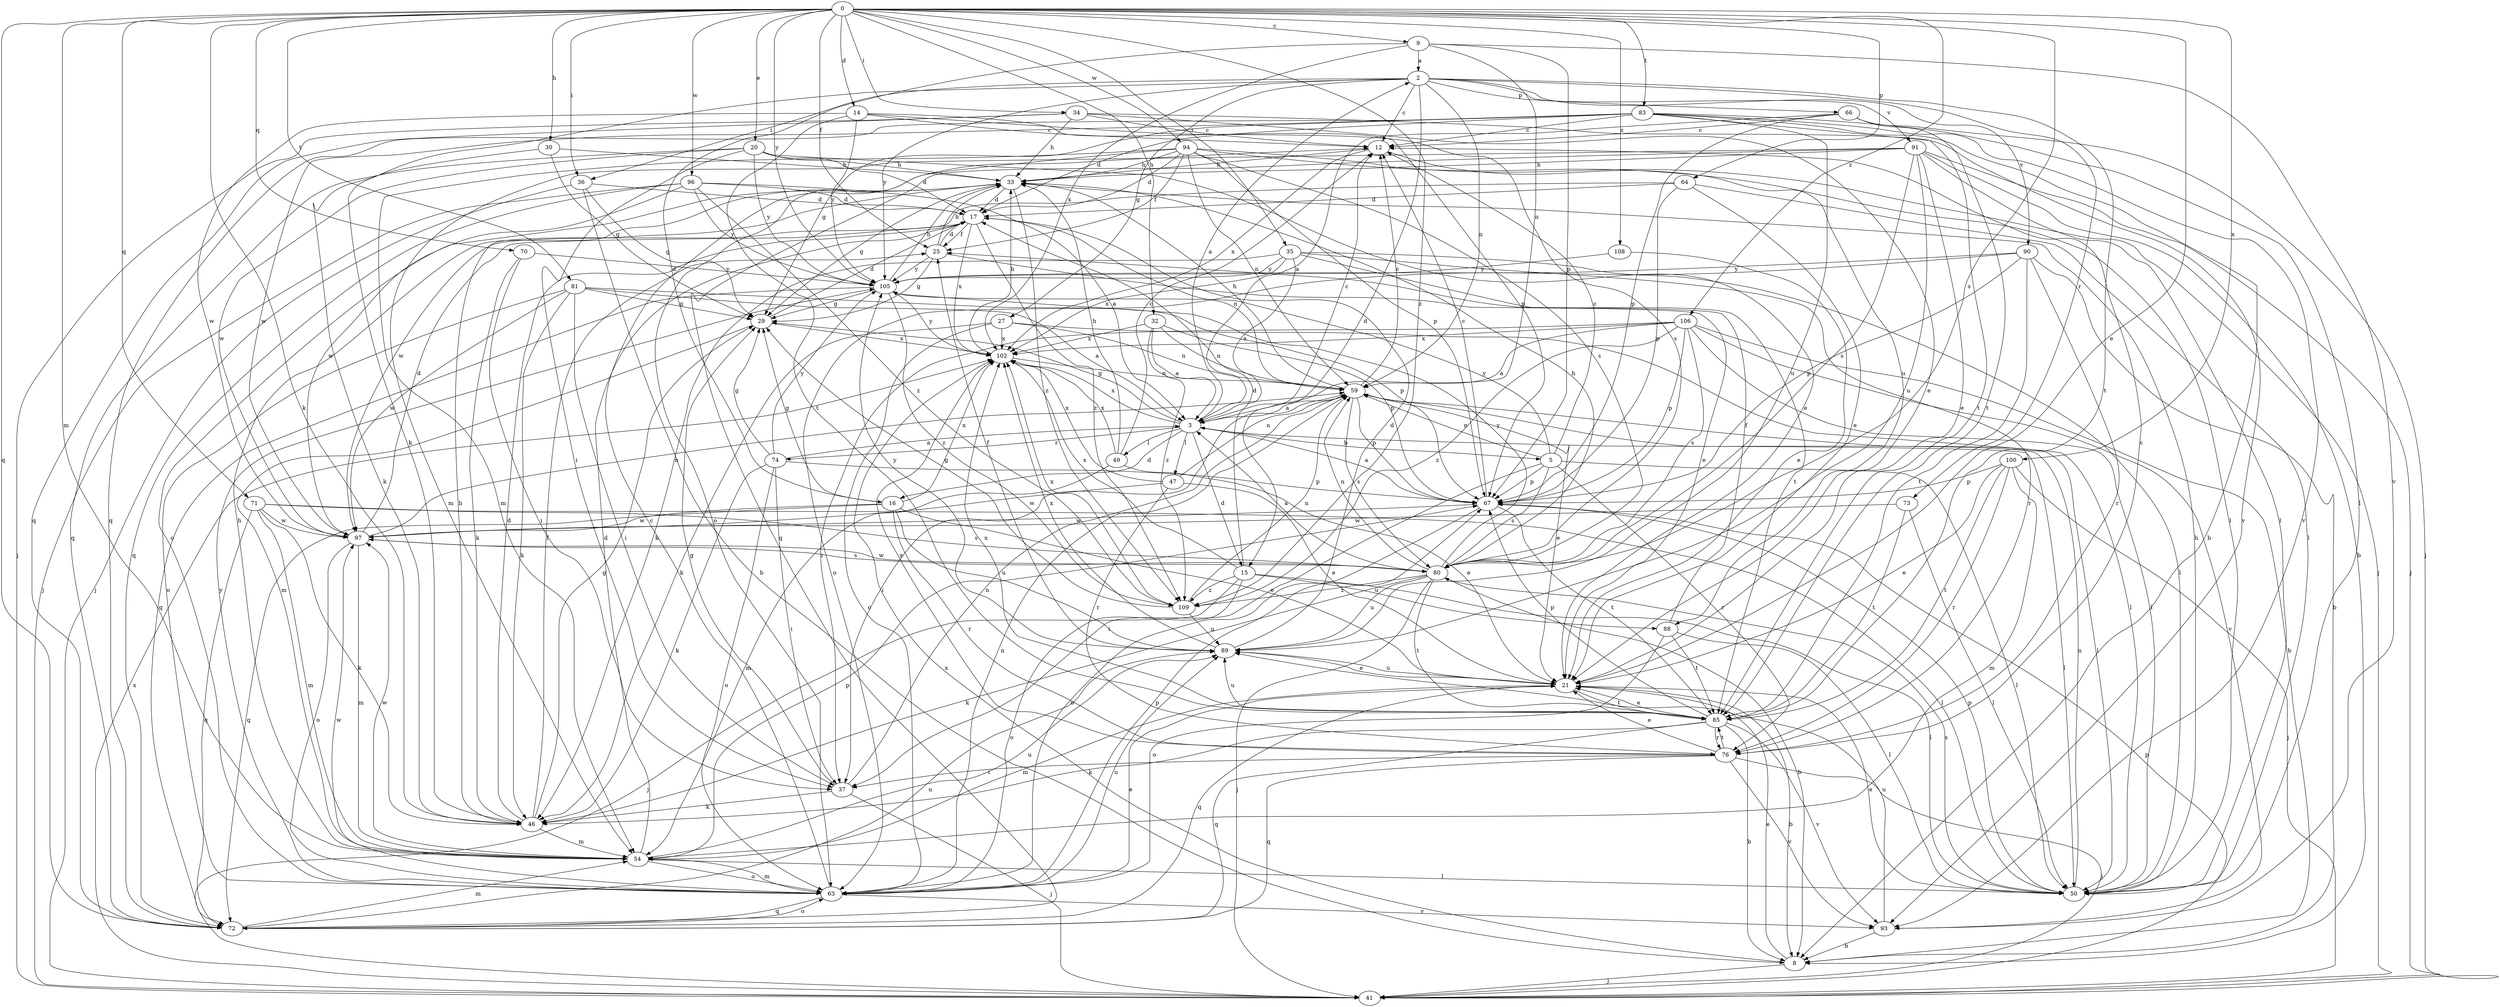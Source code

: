 strict digraph  {
0;
2;
3;
5;
8;
9;
12;
14;
15;
16;
17;
20;
21;
25;
27;
29;
30;
32;
33;
34;
35;
36;
37;
41;
46;
47;
49;
50;
54;
59;
63;
64;
66;
67;
70;
71;
72;
73;
74;
76;
80;
81;
83;
85;
88;
89;
90;
91;
93;
94;
96;
97;
100;
102;
105;
106;
108;
109;
0 -> 9  [label=c];
0 -> 14  [label=d];
0 -> 20  [label=e];
0 -> 21  [label=e];
0 -> 25  [label=f];
0 -> 30  [label=h];
0 -> 32  [label=h];
0 -> 34  [label=i];
0 -> 35  [label=i];
0 -> 36  [label=i];
0 -> 46  [label=k];
0 -> 54  [label=m];
0 -> 64  [label=p];
0 -> 70  [label=q];
0 -> 71  [label=q];
0 -> 72  [label=q];
0 -> 80  [label=s];
0 -> 81  [label=t];
0 -> 83  [label=t];
0 -> 94  [label=w];
0 -> 96  [label=w];
0 -> 100  [label=x];
0 -> 105  [label=y];
0 -> 106  [label=z];
0 -> 108  [label=z];
0 -> 109  [label=z];
2 -> 12  [label=c];
2 -> 15  [label=d];
2 -> 27  [label=g];
2 -> 36  [label=i];
2 -> 46  [label=k];
2 -> 59  [label=n];
2 -> 66  [label=p];
2 -> 73  [label=r];
2 -> 85  [label=t];
2 -> 90  [label=v];
2 -> 91  [label=v];
2 -> 105  [label=y];
3 -> 2  [label=a];
3 -> 5  [label=b];
3 -> 12  [label=c];
3 -> 15  [label=d];
3 -> 16  [label=d];
3 -> 29  [label=g];
3 -> 47  [label=l];
3 -> 49  [label=l];
3 -> 50  [label=l];
3 -> 74  [label=r];
3 -> 102  [label=x];
5 -> 12  [label=c];
5 -> 37  [label=i];
5 -> 50  [label=l];
5 -> 59  [label=n];
5 -> 67  [label=p];
5 -> 76  [label=r];
5 -> 80  [label=s];
5 -> 105  [label=y];
8 -> 21  [label=e];
8 -> 41  [label=j];
8 -> 102  [label=x];
9 -> 2  [label=a];
9 -> 16  [label=d];
9 -> 59  [label=n];
9 -> 67  [label=p];
9 -> 93  [label=v];
9 -> 102  [label=x];
12 -> 33  [label=h];
12 -> 88  [label=u];
12 -> 102  [label=x];
14 -> 12  [label=c];
14 -> 67  [label=p];
14 -> 80  [label=s];
14 -> 85  [label=t];
14 -> 97  [label=w];
14 -> 105  [label=y];
15 -> 17  [label=d];
15 -> 41  [label=j];
15 -> 50  [label=l];
15 -> 63  [label=o];
15 -> 88  [label=u];
15 -> 102  [label=x];
15 -> 109  [label=z];
16 -> 21  [label=e];
16 -> 29  [label=g];
16 -> 72  [label=q];
16 -> 76  [label=r];
16 -> 89  [label=u];
16 -> 97  [label=w];
16 -> 102  [label=x];
17 -> 25  [label=f];
17 -> 59  [label=n];
17 -> 102  [label=x];
17 -> 109  [label=z];
20 -> 17  [label=d];
20 -> 21  [label=e];
20 -> 33  [label=h];
20 -> 37  [label=i];
20 -> 72  [label=q];
20 -> 97  [label=w];
20 -> 105  [label=y];
21 -> 8  [label=b];
21 -> 54  [label=m];
21 -> 72  [label=q];
21 -> 85  [label=t];
21 -> 89  [label=u];
25 -> 17  [label=d];
25 -> 21  [label=e];
25 -> 29  [label=g];
25 -> 33  [label=h];
25 -> 105  [label=y];
27 -> 46  [label=k];
27 -> 50  [label=l];
27 -> 59  [label=n];
27 -> 63  [label=o];
27 -> 102  [label=x];
29 -> 17  [label=d];
29 -> 54  [label=m];
29 -> 102  [label=x];
30 -> 29  [label=g];
30 -> 33  [label=h];
30 -> 46  [label=k];
32 -> 3  [label=a];
32 -> 59  [label=n];
32 -> 67  [label=p];
32 -> 102  [label=x];
32 -> 109  [label=z];
33 -> 17  [label=d];
33 -> 29  [label=g];
33 -> 63  [label=o];
33 -> 109  [label=z];
34 -> 12  [label=c];
34 -> 21  [label=e];
34 -> 33  [label=h];
34 -> 41  [label=j];
34 -> 72  [label=q];
34 -> 93  [label=v];
35 -> 3  [label=a];
35 -> 46  [label=k];
35 -> 50  [label=l];
35 -> 76  [label=r];
35 -> 85  [label=t];
35 -> 102  [label=x];
35 -> 105  [label=y];
36 -> 8  [label=b];
36 -> 17  [label=d];
36 -> 29  [label=g];
36 -> 41  [label=j];
37 -> 29  [label=g];
37 -> 41  [label=j];
37 -> 46  [label=k];
37 -> 59  [label=n];
41 -> 67  [label=p];
41 -> 102  [label=x];
46 -> 17  [label=d];
46 -> 25  [label=f];
46 -> 29  [label=g];
46 -> 33  [label=h];
46 -> 54  [label=m];
47 -> 21  [label=e];
47 -> 59  [label=n];
47 -> 76  [label=r];
47 -> 97  [label=w];
47 -> 102  [label=x];
49 -> 12  [label=c];
49 -> 21  [label=e];
49 -> 33  [label=h];
49 -> 54  [label=m];
49 -> 102  [label=x];
50 -> 21  [label=e];
50 -> 33  [label=h];
50 -> 59  [label=n];
50 -> 67  [label=p];
50 -> 80  [label=s];
54 -> 17  [label=d];
54 -> 33  [label=h];
54 -> 50  [label=l];
54 -> 63  [label=o];
54 -> 67  [label=p];
54 -> 89  [label=u];
54 -> 97  [label=w];
59 -> 3  [label=a];
59 -> 12  [label=c];
59 -> 21  [label=e];
59 -> 33  [label=h];
59 -> 37  [label=i];
59 -> 50  [label=l];
59 -> 67  [label=p];
59 -> 80  [label=s];
63 -> 12  [label=c];
63 -> 21  [label=e];
63 -> 54  [label=m];
63 -> 59  [label=n];
63 -> 67  [label=p];
63 -> 72  [label=q];
63 -> 89  [label=u];
63 -> 93  [label=v];
63 -> 97  [label=w];
63 -> 105  [label=y];
64 -> 17  [label=d];
64 -> 21  [label=e];
64 -> 50  [label=l];
64 -> 67  [label=p];
64 -> 97  [label=w];
66 -> 3  [label=a];
66 -> 12  [label=c];
66 -> 41  [label=j];
66 -> 67  [label=p];
66 -> 85  [label=t];
67 -> 3  [label=a];
67 -> 12  [label=c];
67 -> 63  [label=o];
67 -> 85  [label=t];
67 -> 97  [label=w];
70 -> 37  [label=i];
70 -> 46  [label=k];
70 -> 105  [label=y];
71 -> 46  [label=k];
71 -> 50  [label=l];
71 -> 54  [label=m];
71 -> 72  [label=q];
71 -> 80  [label=s];
71 -> 97  [label=w];
72 -> 54  [label=m];
72 -> 63  [label=o];
72 -> 89  [label=u];
73 -> 50  [label=l];
73 -> 85  [label=t];
73 -> 97  [label=w];
74 -> 3  [label=a];
74 -> 29  [label=g];
74 -> 37  [label=i];
74 -> 46  [label=k];
74 -> 63  [label=o];
74 -> 67  [label=p];
74 -> 105  [label=y];
76 -> 12  [label=c];
76 -> 21  [label=e];
76 -> 37  [label=i];
76 -> 41  [label=j];
76 -> 72  [label=q];
76 -> 85  [label=t];
76 -> 93  [label=v];
76 -> 102  [label=x];
80 -> 3  [label=a];
80 -> 8  [label=b];
80 -> 33  [label=h];
80 -> 41  [label=j];
80 -> 46  [label=k];
80 -> 59  [label=n];
80 -> 85  [label=t];
80 -> 89  [label=u];
80 -> 97  [label=w];
80 -> 105  [label=y];
80 -> 109  [label=z];
81 -> 3  [label=a];
81 -> 29  [label=g];
81 -> 37  [label=i];
81 -> 46  [label=k];
81 -> 63  [label=o];
81 -> 67  [label=p];
81 -> 97  [label=w];
83 -> 8  [label=b];
83 -> 12  [label=c];
83 -> 17  [label=d];
83 -> 29  [label=g];
83 -> 50  [label=l];
83 -> 72  [label=q];
83 -> 85  [label=t];
83 -> 89  [label=u];
83 -> 93  [label=v];
83 -> 97  [label=w];
85 -> 8  [label=b];
85 -> 21  [label=e];
85 -> 46  [label=k];
85 -> 67  [label=p];
85 -> 72  [label=q];
85 -> 76  [label=r];
85 -> 89  [label=u];
85 -> 93  [label=v];
85 -> 102  [label=x];
88 -> 25  [label=f];
88 -> 50  [label=l];
88 -> 63  [label=o];
88 -> 85  [label=t];
89 -> 17  [label=d];
89 -> 21  [label=e];
89 -> 25  [label=f];
89 -> 102  [label=x];
89 -> 105  [label=y];
90 -> 8  [label=b];
90 -> 63  [label=o];
90 -> 67  [label=p];
90 -> 76  [label=r];
90 -> 85  [label=t];
90 -> 105  [label=y];
91 -> 8  [label=b];
91 -> 21  [label=e];
91 -> 33  [label=h];
91 -> 41  [label=j];
91 -> 50  [label=l];
91 -> 54  [label=m];
91 -> 72  [label=q];
91 -> 80  [label=s];
91 -> 89  [label=u];
93 -> 8  [label=b];
93 -> 89  [label=u];
94 -> 17  [label=d];
94 -> 25  [label=f];
94 -> 33  [label=h];
94 -> 41  [label=j];
94 -> 50  [label=l];
94 -> 54  [label=m];
94 -> 59  [label=n];
94 -> 63  [label=o];
94 -> 67  [label=p];
94 -> 80  [label=s];
96 -> 3  [label=a];
96 -> 17  [label=d];
96 -> 41  [label=j];
96 -> 72  [label=q];
96 -> 97  [label=w];
96 -> 105  [label=y];
96 -> 109  [label=z];
97 -> 17  [label=d];
97 -> 54  [label=m];
97 -> 59  [label=n];
97 -> 63  [label=o];
97 -> 80  [label=s];
100 -> 21  [label=e];
100 -> 41  [label=j];
100 -> 54  [label=m];
100 -> 67  [label=p];
100 -> 76  [label=r];
100 -> 85  [label=t];
102 -> 33  [label=h];
102 -> 59  [label=n];
102 -> 105  [label=y];
105 -> 29  [label=g];
105 -> 33  [label=h];
105 -> 72  [label=q];
105 -> 109  [label=z];
106 -> 3  [label=a];
106 -> 8  [label=b];
106 -> 37  [label=i];
106 -> 50  [label=l];
106 -> 67  [label=p];
106 -> 80  [label=s];
106 -> 93  [label=v];
106 -> 102  [label=x];
106 -> 109  [label=z];
108 -> 21  [label=e];
108 -> 105  [label=y];
109 -> 29  [label=g];
109 -> 59  [label=n];
109 -> 89  [label=u];
109 -> 102  [label=x];
}

